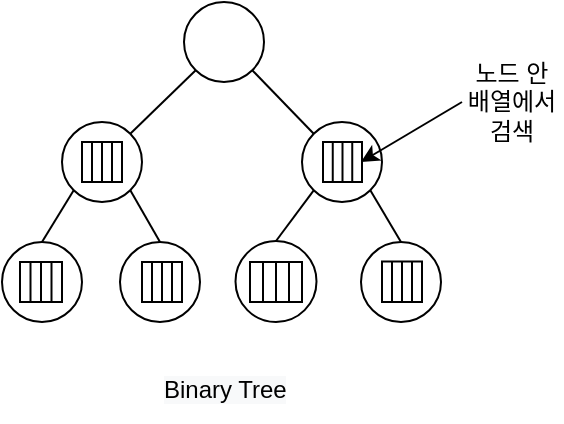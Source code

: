 <mxfile version="14.1.8" type="device" pages="2"><diagram id="m3jejqNJflSHHN9fhLc0" name="페이지-1"><mxGraphModel dx="1086" dy="806" grid="1" gridSize="10" guides="1" tooltips="1" connect="1" arrows="1" fold="1" page="1" pageScale="1" pageWidth="827" pageHeight="1169" math="0" shadow="0"><root><mxCell id="0"/><mxCell id="1" parent="0"/><mxCell id="i2G7GfJVp7VejPFWvPJF-1" value="" style="ellipse;whiteSpace=wrap;html=1;aspect=fixed;" vertex="1" parent="1"><mxGeometry x="381" y="320" width="40" height="40" as="geometry"/></mxCell><mxCell id="i2G7GfJVp7VejPFWvPJF-2" value="" style="ellipse;whiteSpace=wrap;html=1;aspect=fixed;" vertex="1" parent="1"><mxGeometry x="320" y="380" width="40" height="40" as="geometry"/></mxCell><mxCell id="i2G7GfJVp7VejPFWvPJF-3" value="" style="endArrow=none;html=1;entryX=0;entryY=1;entryDx=0;entryDy=0;exitX=1;exitY=0;exitDx=0;exitDy=0;" edge="1" parent="1" source="i2G7GfJVp7VejPFWvPJF-2" target="i2G7GfJVp7VejPFWvPJF-1"><mxGeometry width="50" height="50" relative="1" as="geometry"><mxPoint x="311" y="440" as="sourcePoint"/><mxPoint x="361" y="390" as="targetPoint"/></mxGeometry></mxCell><mxCell id="i2G7GfJVp7VejPFWvPJF-4" value="" style="endArrow=none;html=1;entryX=1;entryY=1;entryDx=0;entryDy=0;exitX=0;exitY=0;exitDx=0;exitDy=0;" edge="1" parent="1" source="i2G7GfJVp7VejPFWvPJF-10" target="i2G7GfJVp7VejPFWvPJF-1"><mxGeometry width="50" height="50" relative="1" as="geometry"><mxPoint x="446.858" y="385.858" as="sourcePoint"/><mxPoint x="461" y="390" as="targetPoint"/></mxGeometry></mxCell><mxCell id="i2G7GfJVp7VejPFWvPJF-5" value="" style="ellipse;whiteSpace=wrap;html=1;aspect=fixed;" vertex="1" parent="1"><mxGeometry x="290" y="440" width="40" height="40" as="geometry"/></mxCell><mxCell id="i2G7GfJVp7VejPFWvPJF-6" value="" style="ellipse;whiteSpace=wrap;html=1;aspect=fixed;" vertex="1" parent="1"><mxGeometry x="349" y="440" width="40" height="40" as="geometry"/></mxCell><mxCell id="i2G7GfJVp7VejPFWvPJF-7" value="" style="endArrow=none;html=1;entryX=0;entryY=1;entryDx=0;entryDy=0;exitX=0.5;exitY=0;exitDx=0;exitDy=0;" edge="1" parent="1" source="i2G7GfJVp7VejPFWvPJF-5" target="i2G7GfJVp7VejPFWvPJF-2"><mxGeometry width="50" height="50" relative="1" as="geometry"><mxPoint x="304.142" y="445.858" as="sourcePoint"/><mxPoint x="320" y="420" as="targetPoint"/></mxGeometry></mxCell><mxCell id="i2G7GfJVp7VejPFWvPJF-8" value="" style="endArrow=none;html=1;entryX=1;entryY=1;entryDx=0;entryDy=0;exitX=0.5;exitY=0;exitDx=0;exitDy=0;" edge="1" parent="1" source="i2G7GfJVp7VejPFWvPJF-6" target="i2G7GfJVp7VejPFWvPJF-2"><mxGeometry width="50" height="50" relative="1" as="geometry"><mxPoint x="380" y="540" as="sourcePoint"/><mxPoint x="430" y="490" as="targetPoint"/></mxGeometry></mxCell><mxCell id="i2G7GfJVp7VejPFWvPJF-10" value="" style="ellipse;whiteSpace=wrap;html=1;aspect=fixed;" vertex="1" parent="1"><mxGeometry x="440" y="380" width="40" height="40" as="geometry"/></mxCell><mxCell id="i2G7GfJVp7VejPFWvPJF-11" value="" style="ellipse;whiteSpace=wrap;html=1;aspect=fixed;" vertex="1" parent="1"><mxGeometry x="406.75" y="439.5" width="40.5" height="40.5" as="geometry"/></mxCell><mxCell id="i2G7GfJVp7VejPFWvPJF-12" value="" style="ellipse;whiteSpace=wrap;html=1;aspect=fixed;" vertex="1" parent="1"><mxGeometry x="469.5" y="440" width="40" height="40" as="geometry"/></mxCell><mxCell id="i2G7GfJVp7VejPFWvPJF-13" value="" style="endArrow=none;html=1;entryX=0;entryY=1;entryDx=0;entryDy=0;exitX=0.5;exitY=0;exitDx=0;exitDy=0;" edge="1" parent="1" source="i2G7GfJVp7VejPFWvPJF-11" target="i2G7GfJVp7VejPFWvPJF-10"><mxGeometry width="50" height="50" relative="1" as="geometry"><mxPoint x="424.642" y="445.858" as="sourcePoint"/><mxPoint x="446.358" y="414.142" as="targetPoint"/></mxGeometry></mxCell><mxCell id="i2G7GfJVp7VejPFWvPJF-14" value="" style="endArrow=none;html=1;entryX=1;entryY=1;entryDx=0;entryDy=0;exitX=0.5;exitY=0;exitDx=0;exitDy=0;" edge="1" parent="1" source="i2G7GfJVp7VejPFWvPJF-12" target="i2G7GfJVp7VejPFWvPJF-10"><mxGeometry width="50" height="50" relative="1" as="geometry"><mxPoint x="500.5" y="540" as="sourcePoint"/><mxPoint x="474.642" y="414.142" as="targetPoint"/></mxGeometry></mxCell><mxCell id="i2G7GfJVp7VejPFWvPJF-48" value="" style="rounded=0;whiteSpace=wrap;html=1;" vertex="1" parent="1"><mxGeometry x="330" y="390" width="20" height="20" as="geometry"/></mxCell><mxCell id="i2G7GfJVp7VejPFWvPJF-49" value="" style="endArrow=none;html=1;entryX=0.25;entryY=0;entryDx=0;entryDy=0;exitX=0.25;exitY=1;exitDx=0;exitDy=0;" edge="1" parent="1" source="i2G7GfJVp7VejPFWvPJF-48" target="i2G7GfJVp7VejPFWvPJF-48"><mxGeometry width="50" height="50" relative="1" as="geometry"><mxPoint x="280" y="540" as="sourcePoint"/><mxPoint x="330" y="490" as="targetPoint"/></mxGeometry></mxCell><mxCell id="i2G7GfJVp7VejPFWvPJF-50" value="" style="endArrow=none;html=1;entryX=0.5;entryY=0;entryDx=0;entryDy=0;exitX=0.5;exitY=1;exitDx=0;exitDy=0;" edge="1" parent="1" source="i2G7GfJVp7VejPFWvPJF-48" target="i2G7GfJVp7VejPFWvPJF-48"><mxGeometry width="50" height="50" relative="1" as="geometry"><mxPoint x="390" y="450" as="sourcePoint"/><mxPoint x="389.5" y="470" as="targetPoint"/></mxGeometry></mxCell><mxCell id="i2G7GfJVp7VejPFWvPJF-51" value="" style="endArrow=none;html=1;entryX=0.75;entryY=0;entryDx=0;entryDy=0;exitX=0.75;exitY=1;exitDx=0;exitDy=0;" edge="1" parent="1" source="i2G7GfJVp7VejPFWvPJF-48" target="i2G7GfJVp7VejPFWvPJF-48"><mxGeometry width="50" height="50" relative="1" as="geometry"><mxPoint x="380" y="470" as="sourcePoint"/><mxPoint x="380" y="410" as="targetPoint"/></mxGeometry></mxCell><mxCell id="i2G7GfJVp7VejPFWvPJF-52" value="" style="rounded=0;whiteSpace=wrap;html=1;" vertex="1" parent="1"><mxGeometry x="450.5" y="390" width="19.5" height="20" as="geometry"/></mxCell><mxCell id="i2G7GfJVp7VejPFWvPJF-53" value="" style="endArrow=none;html=1;entryX=0.25;entryY=0;entryDx=0;entryDy=0;exitX=0.25;exitY=1;exitDx=0;exitDy=0;" edge="1" parent="1" source="i2G7GfJVp7VejPFWvPJF-52" target="i2G7GfJVp7VejPFWvPJF-52"><mxGeometry width="50" height="50" relative="1" as="geometry"><mxPoint x="400.5" y="540" as="sourcePoint"/><mxPoint x="450.5" y="490" as="targetPoint"/></mxGeometry></mxCell><mxCell id="i2G7GfJVp7VejPFWvPJF-54" value="" style="endArrow=none;html=1;entryX=0.5;entryY=0;entryDx=0;entryDy=0;exitX=0.5;exitY=1;exitDx=0;exitDy=0;" edge="1" parent="1" source="i2G7GfJVp7VejPFWvPJF-52" target="i2G7GfJVp7VejPFWvPJF-52"><mxGeometry width="50" height="50" relative="1" as="geometry"><mxPoint x="510.5" y="450" as="sourcePoint"/><mxPoint x="510" y="470" as="targetPoint"/></mxGeometry></mxCell><mxCell id="i2G7GfJVp7VejPFWvPJF-55" value="" style="endArrow=none;html=1;entryX=0.75;entryY=0;entryDx=0;entryDy=0;exitX=0.75;exitY=1;exitDx=0;exitDy=0;" edge="1" parent="1" source="i2G7GfJVp7VejPFWvPJF-52" target="i2G7GfJVp7VejPFWvPJF-52"><mxGeometry width="50" height="50" relative="1" as="geometry"><mxPoint x="500.5" y="470" as="sourcePoint"/><mxPoint x="500.5" y="410" as="targetPoint"/></mxGeometry></mxCell><mxCell id="i2G7GfJVp7VejPFWvPJF-56" value="" style="rounded=0;whiteSpace=wrap;html=1;" vertex="1" parent="1"><mxGeometry x="299" y="450" width="21" height="20" as="geometry"/></mxCell><mxCell id="i2G7GfJVp7VejPFWvPJF-57" value="" style="endArrow=none;html=1;entryX=0.25;entryY=0;entryDx=0;entryDy=0;exitX=0.25;exitY=1;exitDx=0;exitDy=0;" edge="1" parent="1" source="i2G7GfJVp7VejPFWvPJF-56" target="i2G7GfJVp7VejPFWvPJF-56"><mxGeometry width="50" height="50" relative="1" as="geometry"><mxPoint x="249" y="600" as="sourcePoint"/><mxPoint x="299" y="550" as="targetPoint"/></mxGeometry></mxCell><mxCell id="i2G7GfJVp7VejPFWvPJF-58" value="" style="endArrow=none;html=1;entryX=0.5;entryY=0;entryDx=0;entryDy=0;exitX=0.5;exitY=1;exitDx=0;exitDy=0;" edge="1" parent="1" source="i2G7GfJVp7VejPFWvPJF-56" target="i2G7GfJVp7VejPFWvPJF-56"><mxGeometry width="50" height="50" relative="1" as="geometry"><mxPoint x="359" y="510" as="sourcePoint"/><mxPoint x="358.5" y="530" as="targetPoint"/></mxGeometry></mxCell><mxCell id="i2G7GfJVp7VejPFWvPJF-59" value="" style="endArrow=none;html=1;entryX=0.75;entryY=0;entryDx=0;entryDy=0;exitX=0.75;exitY=1;exitDx=0;exitDy=0;" edge="1" parent="1" source="i2G7GfJVp7VejPFWvPJF-56" target="i2G7GfJVp7VejPFWvPJF-56"><mxGeometry width="50" height="50" relative="1" as="geometry"><mxPoint x="349" y="530" as="sourcePoint"/><mxPoint x="349" y="470" as="targetPoint"/></mxGeometry></mxCell><mxCell id="i2G7GfJVp7VejPFWvPJF-60" value="" style="rounded=0;whiteSpace=wrap;html=1;" vertex="1" parent="1"><mxGeometry x="360" y="450" width="20" height="20" as="geometry"/></mxCell><mxCell id="i2G7GfJVp7VejPFWvPJF-61" value="" style="endArrow=none;html=1;entryX=0.25;entryY=0;entryDx=0;entryDy=0;exitX=0.25;exitY=1;exitDx=0;exitDy=0;" edge="1" parent="1" source="i2G7GfJVp7VejPFWvPJF-60" target="i2G7GfJVp7VejPFWvPJF-60"><mxGeometry width="50" height="50" relative="1" as="geometry"><mxPoint x="310" y="600" as="sourcePoint"/><mxPoint x="360" y="550" as="targetPoint"/></mxGeometry></mxCell><mxCell id="i2G7GfJVp7VejPFWvPJF-62" value="" style="endArrow=none;html=1;entryX=0.5;entryY=0;entryDx=0;entryDy=0;exitX=0.5;exitY=1;exitDx=0;exitDy=0;" edge="1" parent="1" source="i2G7GfJVp7VejPFWvPJF-60" target="i2G7GfJVp7VejPFWvPJF-60"><mxGeometry width="50" height="50" relative="1" as="geometry"><mxPoint x="420" y="510" as="sourcePoint"/><mxPoint x="419.5" y="530" as="targetPoint"/></mxGeometry></mxCell><mxCell id="i2G7GfJVp7VejPFWvPJF-63" value="" style="endArrow=none;html=1;entryX=0.75;entryY=0;entryDx=0;entryDy=0;exitX=0.75;exitY=1;exitDx=0;exitDy=0;" edge="1" parent="1" source="i2G7GfJVp7VejPFWvPJF-60" target="i2G7GfJVp7VejPFWvPJF-60"><mxGeometry width="50" height="50" relative="1" as="geometry"><mxPoint x="410" y="530" as="sourcePoint"/><mxPoint x="410" y="470" as="targetPoint"/></mxGeometry></mxCell><mxCell id="i2G7GfJVp7VejPFWvPJF-64" value="" style="rounded=0;whiteSpace=wrap;html=1;" vertex="1" parent="1"><mxGeometry x="414" y="450" width="26" height="20" as="geometry"/></mxCell><mxCell id="i2G7GfJVp7VejPFWvPJF-65" value="" style="endArrow=none;html=1;entryX=0.25;entryY=0;entryDx=0;entryDy=0;exitX=0.25;exitY=1;exitDx=0;exitDy=0;" edge="1" parent="1" source="i2G7GfJVp7VejPFWvPJF-64" target="i2G7GfJVp7VejPFWvPJF-64"><mxGeometry width="50" height="50" relative="1" as="geometry"><mxPoint x="364" y="600" as="sourcePoint"/><mxPoint x="414" y="550" as="targetPoint"/></mxGeometry></mxCell><mxCell id="i2G7GfJVp7VejPFWvPJF-66" value="" style="endArrow=none;html=1;entryX=0.5;entryY=0;entryDx=0;entryDy=0;exitX=0.5;exitY=1;exitDx=0;exitDy=0;" edge="1" parent="1" source="i2G7GfJVp7VejPFWvPJF-64" target="i2G7GfJVp7VejPFWvPJF-64"><mxGeometry width="50" height="50" relative="1" as="geometry"><mxPoint x="474" y="510" as="sourcePoint"/><mxPoint x="473.5" y="530" as="targetPoint"/></mxGeometry></mxCell><mxCell id="i2G7GfJVp7VejPFWvPJF-67" value="" style="endArrow=none;html=1;entryX=0.75;entryY=0;entryDx=0;entryDy=0;exitX=0.75;exitY=1;exitDx=0;exitDy=0;" edge="1" parent="1" source="i2G7GfJVp7VejPFWvPJF-64" target="i2G7GfJVp7VejPFWvPJF-64"><mxGeometry width="50" height="50" relative="1" as="geometry"><mxPoint x="464" y="530" as="sourcePoint"/><mxPoint x="464" y="470" as="targetPoint"/></mxGeometry></mxCell><mxCell id="i2G7GfJVp7VejPFWvPJF-72" value="" style="rounded=0;whiteSpace=wrap;html=1;" vertex="1" parent="1"><mxGeometry x="480" y="449.75" width="20" height="20.25" as="geometry"/></mxCell><mxCell id="i2G7GfJVp7VejPFWvPJF-73" value="" style="endArrow=none;html=1;entryX=0.25;entryY=0;entryDx=0;entryDy=0;exitX=0.25;exitY=1;exitDx=0;exitDy=0;" edge="1" parent="1" source="i2G7GfJVp7VejPFWvPJF-72" target="i2G7GfJVp7VejPFWvPJF-72"><mxGeometry width="50" height="50" relative="1" as="geometry"><mxPoint x="430" y="599.75" as="sourcePoint"/><mxPoint x="480" y="549.75" as="targetPoint"/></mxGeometry></mxCell><mxCell id="i2G7GfJVp7VejPFWvPJF-74" value="" style="endArrow=none;html=1;entryX=0.5;entryY=0;entryDx=0;entryDy=0;exitX=0.5;exitY=1;exitDx=0;exitDy=0;" edge="1" parent="1" source="i2G7GfJVp7VejPFWvPJF-72" target="i2G7GfJVp7VejPFWvPJF-72"><mxGeometry width="50" height="50" relative="1" as="geometry"><mxPoint x="540" y="509.75" as="sourcePoint"/><mxPoint x="539.5" y="529.75" as="targetPoint"/></mxGeometry></mxCell><mxCell id="i2G7GfJVp7VejPFWvPJF-75" value="" style="endArrow=none;html=1;entryX=0.75;entryY=0;entryDx=0;entryDy=0;exitX=0.75;exitY=1;exitDx=0;exitDy=0;" edge="1" parent="1" source="i2G7GfJVp7VejPFWvPJF-72" target="i2G7GfJVp7VejPFWvPJF-72"><mxGeometry width="50" height="50" relative="1" as="geometry"><mxPoint x="530" y="529.75" as="sourcePoint"/><mxPoint x="530" y="469.75" as="targetPoint"/></mxGeometry></mxCell><mxCell id="_X6a2J_hW698E_XcyBe8-1" value="" style="endArrow=classic;html=1;" edge="1" parent="1"><mxGeometry width="50" height="50" relative="1" as="geometry"><mxPoint x="520" y="370" as="sourcePoint"/><mxPoint x="469.5" y="400" as="targetPoint"/></mxGeometry></mxCell><mxCell id="_X6a2J_hW698E_XcyBe8-2" value="노드 안 배열에서 검색" style="text;html=1;strokeColor=none;fillColor=none;align=center;verticalAlign=middle;whiteSpace=wrap;rounded=0;" vertex="1" parent="1"><mxGeometry x="520" y="360" width="50" height="20" as="geometry"/></mxCell><mxCell id="_X6a2J_hW698E_XcyBe8-4" value="&lt;span style=&quot;color: rgb(0, 0, 0); font-family: helvetica; font-size: 12px; font-style: normal; font-weight: 400; letter-spacing: normal; text-align: center; text-indent: 0px; text-transform: none; word-spacing: 0px; background-color: rgb(248, 249, 250); display: inline; float: none;&quot;&gt;Binary Tree&lt;/span&gt;" style="text;whiteSpace=wrap;html=1;" vertex="1" parent="1"><mxGeometry x="369" y="500" width="64" height="30" as="geometry"/></mxCell></root></mxGraphModel></diagram><diagram id="h0Lsq8EiWDs3BYeM_Hi7" name="페이지-2"><mxGraphModel dx="1086" dy="806" grid="1" gridSize="10" guides="1" tooltips="1" connect="1" arrows="1" fold="1" page="1" pageScale="1" pageWidth="827" pageHeight="1169" math="0" shadow="0"><root><mxCell id="iYUPNVHUkqX2l2-CEtiN-0"/><mxCell id="iYUPNVHUkqX2l2-CEtiN-1" parent="iYUPNVHUkqX2l2-CEtiN-0"/><mxCell id="iYUPNVHUkqX2l2-CEtiN-2" value="" style="ellipse;whiteSpace=wrap;html=1;aspect=fixed;" vertex="1" parent="iYUPNVHUkqX2l2-CEtiN-1"><mxGeometry x="399" y="330" width="40" height="40" as="geometry"/></mxCell><mxCell id="iYUPNVHUkqX2l2-CEtiN-3" value="c" style="ellipse;whiteSpace=wrap;html=1;aspect=fixed;" vertex="1" parent="iYUPNVHUkqX2l2-CEtiN-1"><mxGeometry x="319" y="390" width="40" height="40" as="geometry"/></mxCell><mxCell id="iYUPNVHUkqX2l2-CEtiN-4" value="" style="endArrow=none;html=1;entryX=0;entryY=1;entryDx=0;entryDy=0;exitX=1;exitY=0;exitDx=0;exitDy=0;" edge="1" parent="iYUPNVHUkqX2l2-CEtiN-1" source="iYUPNVHUkqX2l2-CEtiN-3" target="iYUPNVHUkqX2l2-CEtiN-2"><mxGeometry width="50" height="50" relative="1" as="geometry"><mxPoint x="329" y="450" as="sourcePoint"/><mxPoint x="379" y="400" as="targetPoint"/></mxGeometry></mxCell><mxCell id="iYUPNVHUkqX2l2-CEtiN-5" value="d" style="ellipse;whiteSpace=wrap;html=1;aspect=fixed;" vertex="1" parent="iYUPNVHUkqX2l2-CEtiN-1"><mxGeometry x="479" y="390" width="40" height="40" as="geometry"/></mxCell><mxCell id="iYUPNVHUkqX2l2-CEtiN-6" value="" style="endArrow=none;html=1;entryX=1;entryY=1;entryDx=0;entryDy=0;exitX=0;exitY=0;exitDx=0;exitDy=0;" edge="1" parent="iYUPNVHUkqX2l2-CEtiN-1" source="iYUPNVHUkqX2l2-CEtiN-5" target="iYUPNVHUkqX2l2-CEtiN-2"><mxGeometry width="50" height="50" relative="1" as="geometry"><mxPoint x="429" y="450" as="sourcePoint"/><mxPoint x="479" y="400" as="targetPoint"/></mxGeometry></mxCell><mxCell id="iYUPNVHUkqX2l2-CEtiN-9" value="a" style="ellipse;whiteSpace=wrap;html=1;aspect=fixed;" vertex="1" parent="iYUPNVHUkqX2l2-CEtiN-1"><mxGeometry x="285" y="445.86" width="40" height="40" as="geometry"/></mxCell><mxCell id="iYUPNVHUkqX2l2-CEtiN-10" value="o" style="ellipse;whiteSpace=wrap;html=1;aspect=fixed;" vertex="1" parent="iYUPNVHUkqX2l2-CEtiN-1"><mxGeometry x="350" y="445.86" width="40" height="40" as="geometry"/></mxCell><mxCell id="iYUPNVHUkqX2l2-CEtiN-17" value="" style="endArrow=none;html=1;exitX=0.5;exitY=0;exitDx=0;exitDy=0;entryX=0;entryY=1;entryDx=0;entryDy=0;" edge="1" parent="iYUPNVHUkqX2l2-CEtiN-1" source="iYUPNVHUkqX2l2-CEtiN-9" target="iYUPNVHUkqX2l2-CEtiN-3"><mxGeometry width="50" height="50" relative="1" as="geometry"><mxPoint x="319" y="535.86" as="sourcePoint"/><mxPoint x="324.858" y="420.002" as="targetPoint"/></mxGeometry></mxCell><mxCell id="iYUPNVHUkqX2l2-CEtiN-18" value="" style="endArrow=none;html=1;entryX=1;entryY=1;entryDx=0;entryDy=0;exitX=0.5;exitY=0;exitDx=0;exitDy=0;" edge="1" parent="iYUPNVHUkqX2l2-CEtiN-1" source="iYUPNVHUkqX2l2-CEtiN-10" target="iYUPNVHUkqX2l2-CEtiN-3"><mxGeometry width="50" height="50" relative="1" as="geometry"><mxPoint x="294" y="575.86" as="sourcePoint"/><mxPoint x="353.142" y="420.002" as="targetPoint"/></mxGeometry></mxCell><mxCell id="zmk6YcOlmOGeY6tpPTFL-0" value="" style="endArrow=none;dashed=1;html=1;dashPattern=1 3;strokeWidth=2;" edge="1" parent="iYUPNVHUkqX2l2-CEtiN-1"><mxGeometry width="50" height="50" relative="1" as="geometry"><mxPoint x="380" y="410" as="sourcePoint"/><mxPoint x="460" y="410" as="targetPoint"/></mxGeometry></mxCell><mxCell id="zmk6YcOlmOGeY6tpPTFL-1" value="o" style="ellipse;whiteSpace=wrap;html=1;aspect=fixed;" vertex="1" parent="iYUPNVHUkqX2l2-CEtiN-1"><mxGeometry x="479" y="445.86" width="40" height="40" as="geometry"/></mxCell><mxCell id="zmk6YcOlmOGeY6tpPTFL-2" value="" style="endArrow=none;html=1;entryX=0.5;entryY=1;entryDx=0;entryDy=0;exitX=0.5;exitY=0;exitDx=0;exitDy=0;" edge="1" parent="iYUPNVHUkqX2l2-CEtiN-1" source="zmk6YcOlmOGeY6tpPTFL-1" target="iYUPNVHUkqX2l2-CEtiN-5"><mxGeometry width="50" height="50" relative="1" as="geometry"><mxPoint x="414" y="575.86" as="sourcePoint"/><mxPoint x="493.14" y="430" as="targetPoint"/></mxGeometry></mxCell><mxCell id="zmk6YcOlmOGeY6tpPTFL-3" value="r" style="ellipse;whiteSpace=wrap;html=1;aspect=fixed;" vertex="1" parent="iYUPNVHUkqX2l2-CEtiN-1"><mxGeometry x="240" y="501.72" width="40" height="40" as="geometry"/></mxCell><mxCell id="zmk6YcOlmOGeY6tpPTFL-4" value="t" style="ellipse;whiteSpace=wrap;html=1;aspect=fixed;" vertex="1" parent="iYUPNVHUkqX2l2-CEtiN-1"><mxGeometry x="285" y="501.72" width="40" height="40" as="geometry"/></mxCell><mxCell id="zmk6YcOlmOGeY6tpPTFL-5" value="" style="endArrow=none;html=1;exitX=0.5;exitY=0;exitDx=0;exitDy=0;entryX=0;entryY=1;entryDx=0;entryDy=0;" edge="1" parent="iYUPNVHUkqX2l2-CEtiN-1" source="zmk6YcOlmOGeY6tpPTFL-3" target="iYUPNVHUkqX2l2-CEtiN-9"><mxGeometry width="50" height="50" relative="1" as="geometry"><mxPoint x="264" y="591.72" as="sourcePoint"/><mxPoint x="269.858" y="480.002" as="targetPoint"/></mxGeometry></mxCell><mxCell id="zmk6YcOlmOGeY6tpPTFL-6" value="" style="endArrow=none;html=1;exitX=0.5;exitY=0;exitDx=0;exitDy=0;entryX=0.5;entryY=1;entryDx=0;entryDy=0;" edge="1" parent="iYUPNVHUkqX2l2-CEtiN-1" source="zmk6YcOlmOGeY6tpPTFL-4" target="iYUPNVHUkqX2l2-CEtiN-9"><mxGeometry width="50" height="50" relative="1" as="geometry"><mxPoint x="239" y="631.72" as="sourcePoint"/><mxPoint x="330" y="490" as="targetPoint"/></mxGeometry></mxCell><mxCell id="zmk6YcOlmOGeY6tpPTFL-7" value="g" style="ellipse;whiteSpace=wrap;html=1;aspect=fixed;" vertex="1" parent="iYUPNVHUkqX2l2-CEtiN-1"><mxGeometry x="446.5" y="501.72" width="40" height="40" as="geometry"/></mxCell><mxCell id="zmk6YcOlmOGeY6tpPTFL-8" value="l" style="ellipse;whiteSpace=wrap;html=1;aspect=fixed;" vertex="1" parent="iYUPNVHUkqX2l2-CEtiN-1"><mxGeometry x="511.5" y="501.72" width="40" height="40" as="geometry"/></mxCell><mxCell id="zmk6YcOlmOGeY6tpPTFL-9" value="" style="endArrow=none;html=1;exitX=0.5;exitY=0;exitDx=0;exitDy=0;entryX=0;entryY=1;entryDx=0;entryDy=0;" edge="1" parent="iYUPNVHUkqX2l2-CEtiN-1" source="zmk6YcOlmOGeY6tpPTFL-7" target="zmk6YcOlmOGeY6tpPTFL-1"><mxGeometry width="50" height="50" relative="1" as="geometry"><mxPoint x="480.5" y="591.72" as="sourcePoint"/><mxPoint x="486.358" y="480.002" as="targetPoint"/></mxGeometry></mxCell><mxCell id="zmk6YcOlmOGeY6tpPTFL-10" value="" style="endArrow=none;html=1;exitX=0.5;exitY=0;exitDx=0;exitDy=0;entryX=1;entryY=1;entryDx=0;entryDy=0;" edge="1" parent="iYUPNVHUkqX2l2-CEtiN-1" source="zmk6YcOlmOGeY6tpPTFL-8" target="zmk6YcOlmOGeY6tpPTFL-1"><mxGeometry width="50" height="50" relative="1" as="geometry"><mxPoint x="455.5" y="631.72" as="sourcePoint"/><mxPoint x="532" y="480" as="targetPoint"/></mxGeometry></mxCell><mxCell id="zmk6YcOlmOGeY6tpPTFL-11" value="l" style="ellipse;whiteSpace=wrap;html=1;aspect=fixed;" vertex="1" parent="iYUPNVHUkqX2l2-CEtiN-1"><mxGeometry x="511.5" y="557.58" width="40" height="40" as="geometry"/></mxCell><mxCell id="zmk6YcOlmOGeY6tpPTFL-12" value="" style="endArrow=none;html=1;exitX=0.5;exitY=0;exitDx=0;exitDy=0;entryX=0.5;entryY=1;entryDx=0;entryDy=0;" edge="1" parent="iYUPNVHUkqX2l2-CEtiN-1" source="zmk6YcOlmOGeY6tpPTFL-11" target="zmk6YcOlmOGeY6tpPTFL-8"><mxGeometry width="50" height="50" relative="1" as="geometry"><mxPoint x="446.5" y="687.58" as="sourcePoint"/><mxPoint x="470" y="570" as="targetPoint"/></mxGeometry></mxCell><mxCell id="zmk6YcOlmOGeY6tpPTFL-14" value="w" style="ellipse;whiteSpace=wrap;html=1;aspect=fixed;" vertex="1" parent="iYUPNVHUkqX2l2-CEtiN-1"><mxGeometry x="335" y="501.72" width="40" height="40" as="geometry"/></mxCell><mxCell id="zmk6YcOlmOGeY6tpPTFL-15" value="p" style="ellipse;whiteSpace=wrap;html=1;aspect=fixed;" vertex="1" parent="iYUPNVHUkqX2l2-CEtiN-1"><mxGeometry x="380" y="501.72" width="40" height="40" as="geometry"/></mxCell><mxCell id="zmk6YcOlmOGeY6tpPTFL-16" value="" style="endArrow=none;html=1;exitX=0.5;exitY=0;exitDx=0;exitDy=0;entryX=0.325;entryY=0.953;entryDx=0;entryDy=0;entryPerimeter=0;" edge="1" parent="iYUPNVHUkqX2l2-CEtiN-1" source="zmk6YcOlmOGeY6tpPTFL-14" target="iYUPNVHUkqX2l2-CEtiN-10"><mxGeometry width="50" height="50" relative="1" as="geometry"><mxPoint x="369" y="591.72" as="sourcePoint"/><mxPoint x="374.858" y="480.002" as="targetPoint"/></mxGeometry></mxCell><mxCell id="zmk6YcOlmOGeY6tpPTFL-17" value="" style="endArrow=none;html=1;entryX=1;entryY=1;entryDx=0;entryDy=0;exitX=0.5;exitY=0;exitDx=0;exitDy=0;" edge="1" parent="iYUPNVHUkqX2l2-CEtiN-1" source="zmk6YcOlmOGeY6tpPTFL-15" target="iYUPNVHUkqX2l2-CEtiN-10"><mxGeometry width="50" height="50" relative="1" as="geometry"><mxPoint x="334" y="637.58" as="sourcePoint"/><mxPoint x="393.142" y="485.862" as="targetPoint"/></mxGeometry></mxCell><mxCell id="zmk6YcOlmOGeY6tpPTFL-19" value="y" style="ellipse;whiteSpace=wrap;html=1;aspect=fixed;" vertex="1" parent="iYUPNVHUkqX2l2-CEtiN-1"><mxGeometry x="380" y="557.58" width="40" height="40" as="geometry"/></mxCell><mxCell id="zmk6YcOlmOGeY6tpPTFL-20" value="" style="endArrow=none;html=1;exitX=0.5;exitY=0;exitDx=0;exitDy=0;entryX=0.5;entryY=1;entryDx=0;entryDy=0;" edge="1" parent="iYUPNVHUkqX2l2-CEtiN-1" source="zmk6YcOlmOGeY6tpPTFL-19" target="zmk6YcOlmOGeY6tpPTFL-15"><mxGeometry width="50" height="50" relative="1" as="geometry"><mxPoint x="315" y="687.58" as="sourcePoint"/><mxPoint x="400" y="541.72" as="targetPoint"/></mxGeometry></mxCell><mxCell id="zmk6YcOlmOGeY6tpPTFL-21" value="알파벳 수" style="text;html=1;strokeColor=none;fillColor=none;align=center;verticalAlign=middle;whiteSpace=wrap;rounded=0;" vertex="1" parent="iYUPNVHUkqX2l2-CEtiN-1"><mxGeometry x="388.5" y="420" width="61" height="20" as="geometry"/></mxCell><mxCell id="LD8DUDKmMU79Ivs1dVzR-0" value="&lt;span style=&quot;color: rgb(0 , 0 , 0) ; font-family: &amp;#34;helvetica&amp;#34; ; font-size: 12px ; font-style: normal ; font-weight: 400 ; letter-spacing: normal ; text-align: center ; text-indent: 0px ; text-transform: none ; word-spacing: 0px ; background-color: rgb(248 , 249 , 250) ; display: inline ; float: none&quot;&gt;Trie Tree&lt;/span&gt;" style="text;whiteSpace=wrap;html=1;" vertex="1" parent="iYUPNVHUkqX2l2-CEtiN-1"><mxGeometry x="391.5" y="620" width="58" height="30" as="geometry"/></mxCell><mxCell id="LD8DUDKmMU79Ivs1dVzR-1" value="" style="endArrow=none;html=1;entryX=0.5;entryY=1;entryDx=0;entryDy=0;" edge="1" parent="iYUPNVHUkqX2l2-CEtiN-1" target="iYUPNVHUkqX2l2-CEtiN-2"><mxGeometry width="50" height="50" relative="1" as="geometry"><mxPoint x="419" y="400" as="sourcePoint"/><mxPoint x="414" y="370" as="targetPoint"/></mxGeometry></mxCell></root></mxGraphModel></diagram></mxfile>